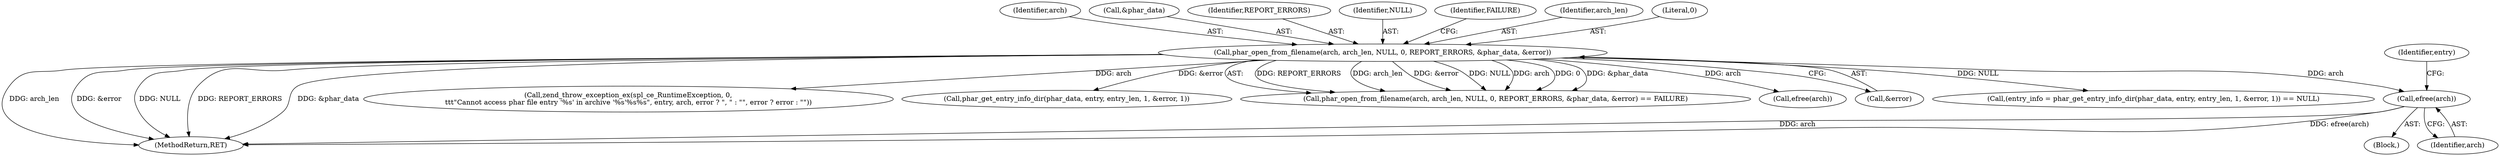 digraph "0_php_1e9b175204e3286d64dfd6c9f09151c31b5e099a_16@pointer" {
"1000204" [label="(Call,efree(arch))"];
"1000192" [label="(Call,phar_open_from_filename(arch, arch_len, NULL, 0, REPORT_ERRORS, &phar_data, &error))"];
"1000289" [label="(MethodReturn,RET)"];
"1000193" [label="(Identifier,arch)"];
"1000241" [label="(Call,zend_throw_exception_ex(spl_ce_RuntimeException, 0,\n\t\t\t\"Cannot access phar file entry '%s' in archive '%s'%s%s\", entry, arch, error ? \", \" : \"\", error ? error : \"\"))"];
"1000231" [label="(Call,phar_get_entry_info_dir(phar_data, entry, entry_len, 1, &error, 1))"];
"1000191" [label="(Call,phar_open_from_filename(arch, arch_len, NULL, 0, REPORT_ERRORS, &phar_data, &error) == FAILURE)"];
"1000260" [label="(Call,efree(arch))"];
"1000203" [label="(Block,)"];
"1000204" [label="(Call,efree(arch))"];
"1000205" [label="(Identifier,arch)"];
"1000200" [label="(Call,&error)"];
"1000198" [label="(Call,&phar_data)"];
"1000197" [label="(Identifier,REPORT_ERRORS)"];
"1000195" [label="(Identifier,NULL)"];
"1000207" [label="(Identifier,entry)"];
"1000228" [label="(Call,(entry_info = phar_get_entry_info_dir(phar_data, entry, entry_len, 1, &error, 1)) == NULL)"];
"1000202" [label="(Identifier,FAILURE)"];
"1000194" [label="(Identifier,arch_len)"];
"1000192" [label="(Call,phar_open_from_filename(arch, arch_len, NULL, 0, REPORT_ERRORS, &phar_data, &error))"];
"1000196" [label="(Literal,0)"];
"1000204" -> "1000203"  [label="AST: "];
"1000204" -> "1000205"  [label="CFG: "];
"1000205" -> "1000204"  [label="AST: "];
"1000207" -> "1000204"  [label="CFG: "];
"1000204" -> "1000289"  [label="DDG: arch"];
"1000204" -> "1000289"  [label="DDG: efree(arch)"];
"1000192" -> "1000204"  [label="DDG: arch"];
"1000192" -> "1000191"  [label="AST: "];
"1000192" -> "1000200"  [label="CFG: "];
"1000193" -> "1000192"  [label="AST: "];
"1000194" -> "1000192"  [label="AST: "];
"1000195" -> "1000192"  [label="AST: "];
"1000196" -> "1000192"  [label="AST: "];
"1000197" -> "1000192"  [label="AST: "];
"1000198" -> "1000192"  [label="AST: "];
"1000200" -> "1000192"  [label="AST: "];
"1000202" -> "1000192"  [label="CFG: "];
"1000192" -> "1000289"  [label="DDG: arch_len"];
"1000192" -> "1000289"  [label="DDG: &error"];
"1000192" -> "1000289"  [label="DDG: NULL"];
"1000192" -> "1000289"  [label="DDG: REPORT_ERRORS"];
"1000192" -> "1000289"  [label="DDG: &phar_data"];
"1000192" -> "1000191"  [label="DDG: REPORT_ERRORS"];
"1000192" -> "1000191"  [label="DDG: arch_len"];
"1000192" -> "1000191"  [label="DDG: &error"];
"1000192" -> "1000191"  [label="DDG: NULL"];
"1000192" -> "1000191"  [label="DDG: arch"];
"1000192" -> "1000191"  [label="DDG: 0"];
"1000192" -> "1000191"  [label="DDG: &phar_data"];
"1000192" -> "1000231"  [label="DDG: &error"];
"1000192" -> "1000228"  [label="DDG: NULL"];
"1000192" -> "1000241"  [label="DDG: arch"];
"1000192" -> "1000260"  [label="DDG: arch"];
}
